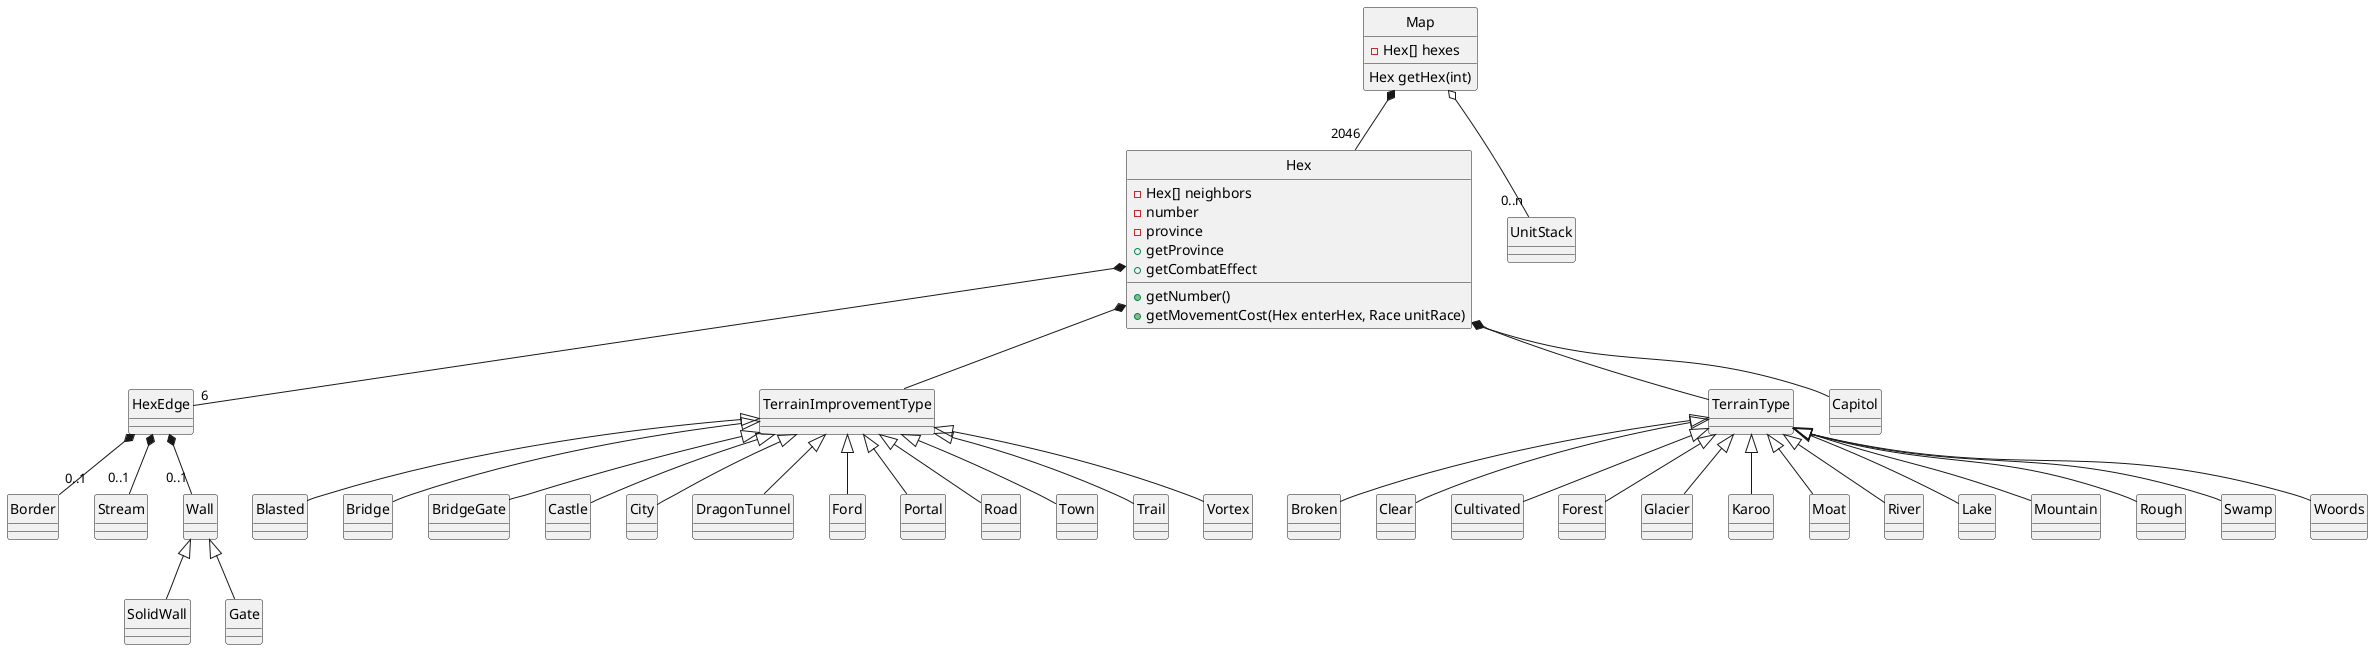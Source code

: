 @startuml
hide circle
' <|-- is "extention" and used for class inheritence
' *-- is composition (static aggregation), for when b is permanently "part of" a
' o-- is aggregation (dynamic aggregation)

class Map {
    -Hex[] hexes
	Hex getHex(int)
}

class Hex {
	-Hex[] neighbors
    -number
    -province
    +getNumber()
    +getProvince
    +getMovementCost(Hex enterHex, Race unitRace)
    +getCombatEffect
}

Map o-- "0..n" UnitStack
Map *-- "2046" Hex
Hex *-- "6" HexEdge
Hex *-- TerrainImprovementType
Hex *-- TerrainType
Hex *-- Capitol
HexEdge *-- "0..1" Border
HexEdge *-- "0..1" Stream
HexEdge *-- "0..1" Wall
                   Wall <|-- SolidWall
                   Wall <|-- Gate
TerrainType <|-- Broken
TerrainType <|-- Clear
TerrainType <|-- Cultivated
TerrainType <|-- Forest
TerrainType <|-- Glacier
TerrainType <|-- Karoo
TerrainType <|-- Moat
TerrainType <|-- River
TerrainType <|-- Lake
TerrainType <|-- Mountain
TerrainType <|-- Rough
TerrainType <|-- Swamp
TerrainType <|-- Woords
TerrainImprovementType <|-- Blasted
TerrainImprovementType <|-- Bridge
TerrainImprovementType <|-- BridgeGate
TerrainImprovementType <|-- Castle
TerrainImprovementType <|-- City
TerrainImprovementType <|-- DragonTunnel
TerrainImprovementType <|-- Ford
TerrainImprovementType <|-- Portal
TerrainImprovementType <|-- Road
TerrainImprovementType <|-- Town
TerrainImprovementType <|-- Trail
TerrainImprovementType <|-- Vortex

@enduml
